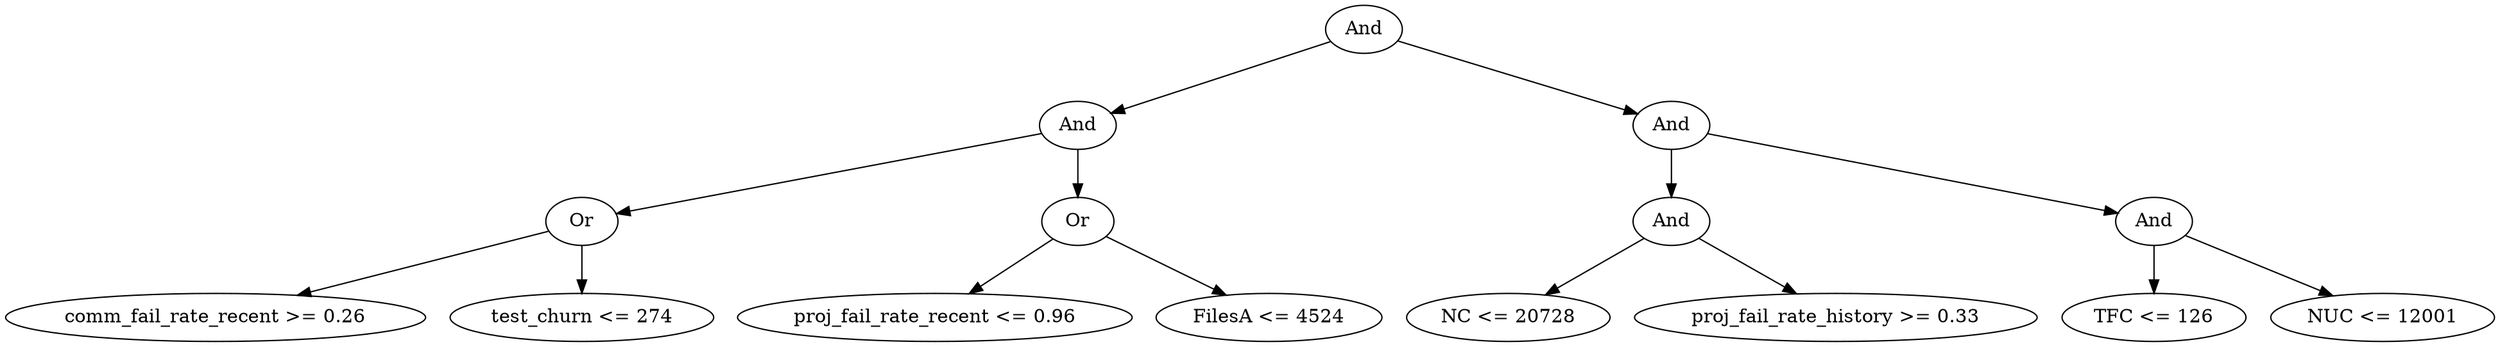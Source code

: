 digraph G {
	graph [bb="0,0,1513,252",
		dpi=78
	];
	node [label="\N"];
	1	 [height=0.5,
		label=And,
		pos="820.44,234",
		width=0.75];
	2	 [height=0.5,
		label=And,
		pos="645.44,162",
		width=0.75];
	1 -> 2	 [pos="e,668.15,172.08 797.92,223.99 767.42,211.79 712.79,189.94 677.87,175.97"];
	3	 [height=0.5,
		label=And,
		pos="1007.4,162",
		width=0.75];
	1 -> 3	 [pos="e,984.32,171.65 843.37,224.42 876.31,212.08 937.21,189.29 974.83,175.21"];
	4	 [height=0.5,
		label=Or,
		pos="346.44,90",
		width=0.75];
	2 -> 4	 [pos="e,371.56,96.88 620.46,155.15 567.26,142.7 442.63,113.52 381.5,99.209"];
	5	 [height=0.5,
		label=Or,
		pos="645.44,90",
		width=0.75];
	2 -> 5	 [pos="e,645.44,108.1 645.44,143.7 645.44,135.98 645.44,126.71 645.44,118.11"];
	8	 [height=0.5,
		label="comm_fail_rate_recent >= 0.26",
		pos="125.44,18",
		width=3.4844];
	4 -> 8	 [pos="e,174.82,34.64 322.37,81.376 289.54,70.977 229.64,52.006 184.5,37.707"];
	9	 [height=0.5,
		label="test_churn <= 274",
		pos="346.44,18",
		width=2.1484];
	4 -> 9	 [pos="e,346.44,36.104 346.44,71.697 346.44,63.983 346.44,54.712 346.44,46.112"];
	10	 [height=0.5,
		label="proj_fail_rate_recent <= 0.96",
		pos="558.44,18",
		width=3.2497];
	5 -> 10	 [pos="e,579.47,35.923 628.66,75.503 617.05,66.16 601.29,53.478 587.64,42.496"];
	11	 [height=0.5,
		label="FilesA <= 4524",
		pos="761.44,18",
		width=1.8776];
	5 -> 11	 [pos="e,735.43,34.697 664.85,77.284 681.71,67.113 706.52,52.141 726.77,39.918"];
	6	 [height=0.5,
		label=And,
		pos="1007.4,90",
		width=0.75];
	3 -> 6	 [pos="e,1007.4,108.1 1007.4,143.7 1007.4,135.98 1007.4,126.71 1007.4,118.11"];
	7	 [height=0.5,
		label=And,
		pos="1302.4,90",
		width=0.75];
	3 -> 7	 [pos="e,1277.4,96.953 1032.6,155.03 1085.3,142.53 1207.3,113.57 1267.5,99.28"];
	12	 [height=0.5,
		label="NC <= 20728",
		pos="908.44,18",
		width=1.6971];
	6 -> 12	 [pos="e,931,34.952 989.28,76.161 975.31,66.279 955.67,52.394 939.25,40.784"];
	13	 [height=0.5,
		label="proj_fail_rate_history >= 0.33",
		pos="1107.4,18",
		width=3.34];
	6 -> 13	 [pos="e,1083.3,35.878 1025.3,76.485 1039.1,66.841 1058.5,53.246 1075,41.698"];
	14	 [height=0.5,
		label="TFC <= 126",
		pos="1302.4,18",
		width=1.5887];
	7 -> 14	 [pos="e,1302.4,36.104 1302.4,71.697 1302.4,63.983 1302.4,54.712 1302.4,46.112"];
	15	 [height=0.5,
		label="NUC <= 12001",
		pos="1445.4,18",
		width=1.8776];
	7 -> 15	 [pos="e,1414.5,34.161 1323.5,78.671 1345,68.159 1378.8,51.606 1405.4,38.598"];
}
